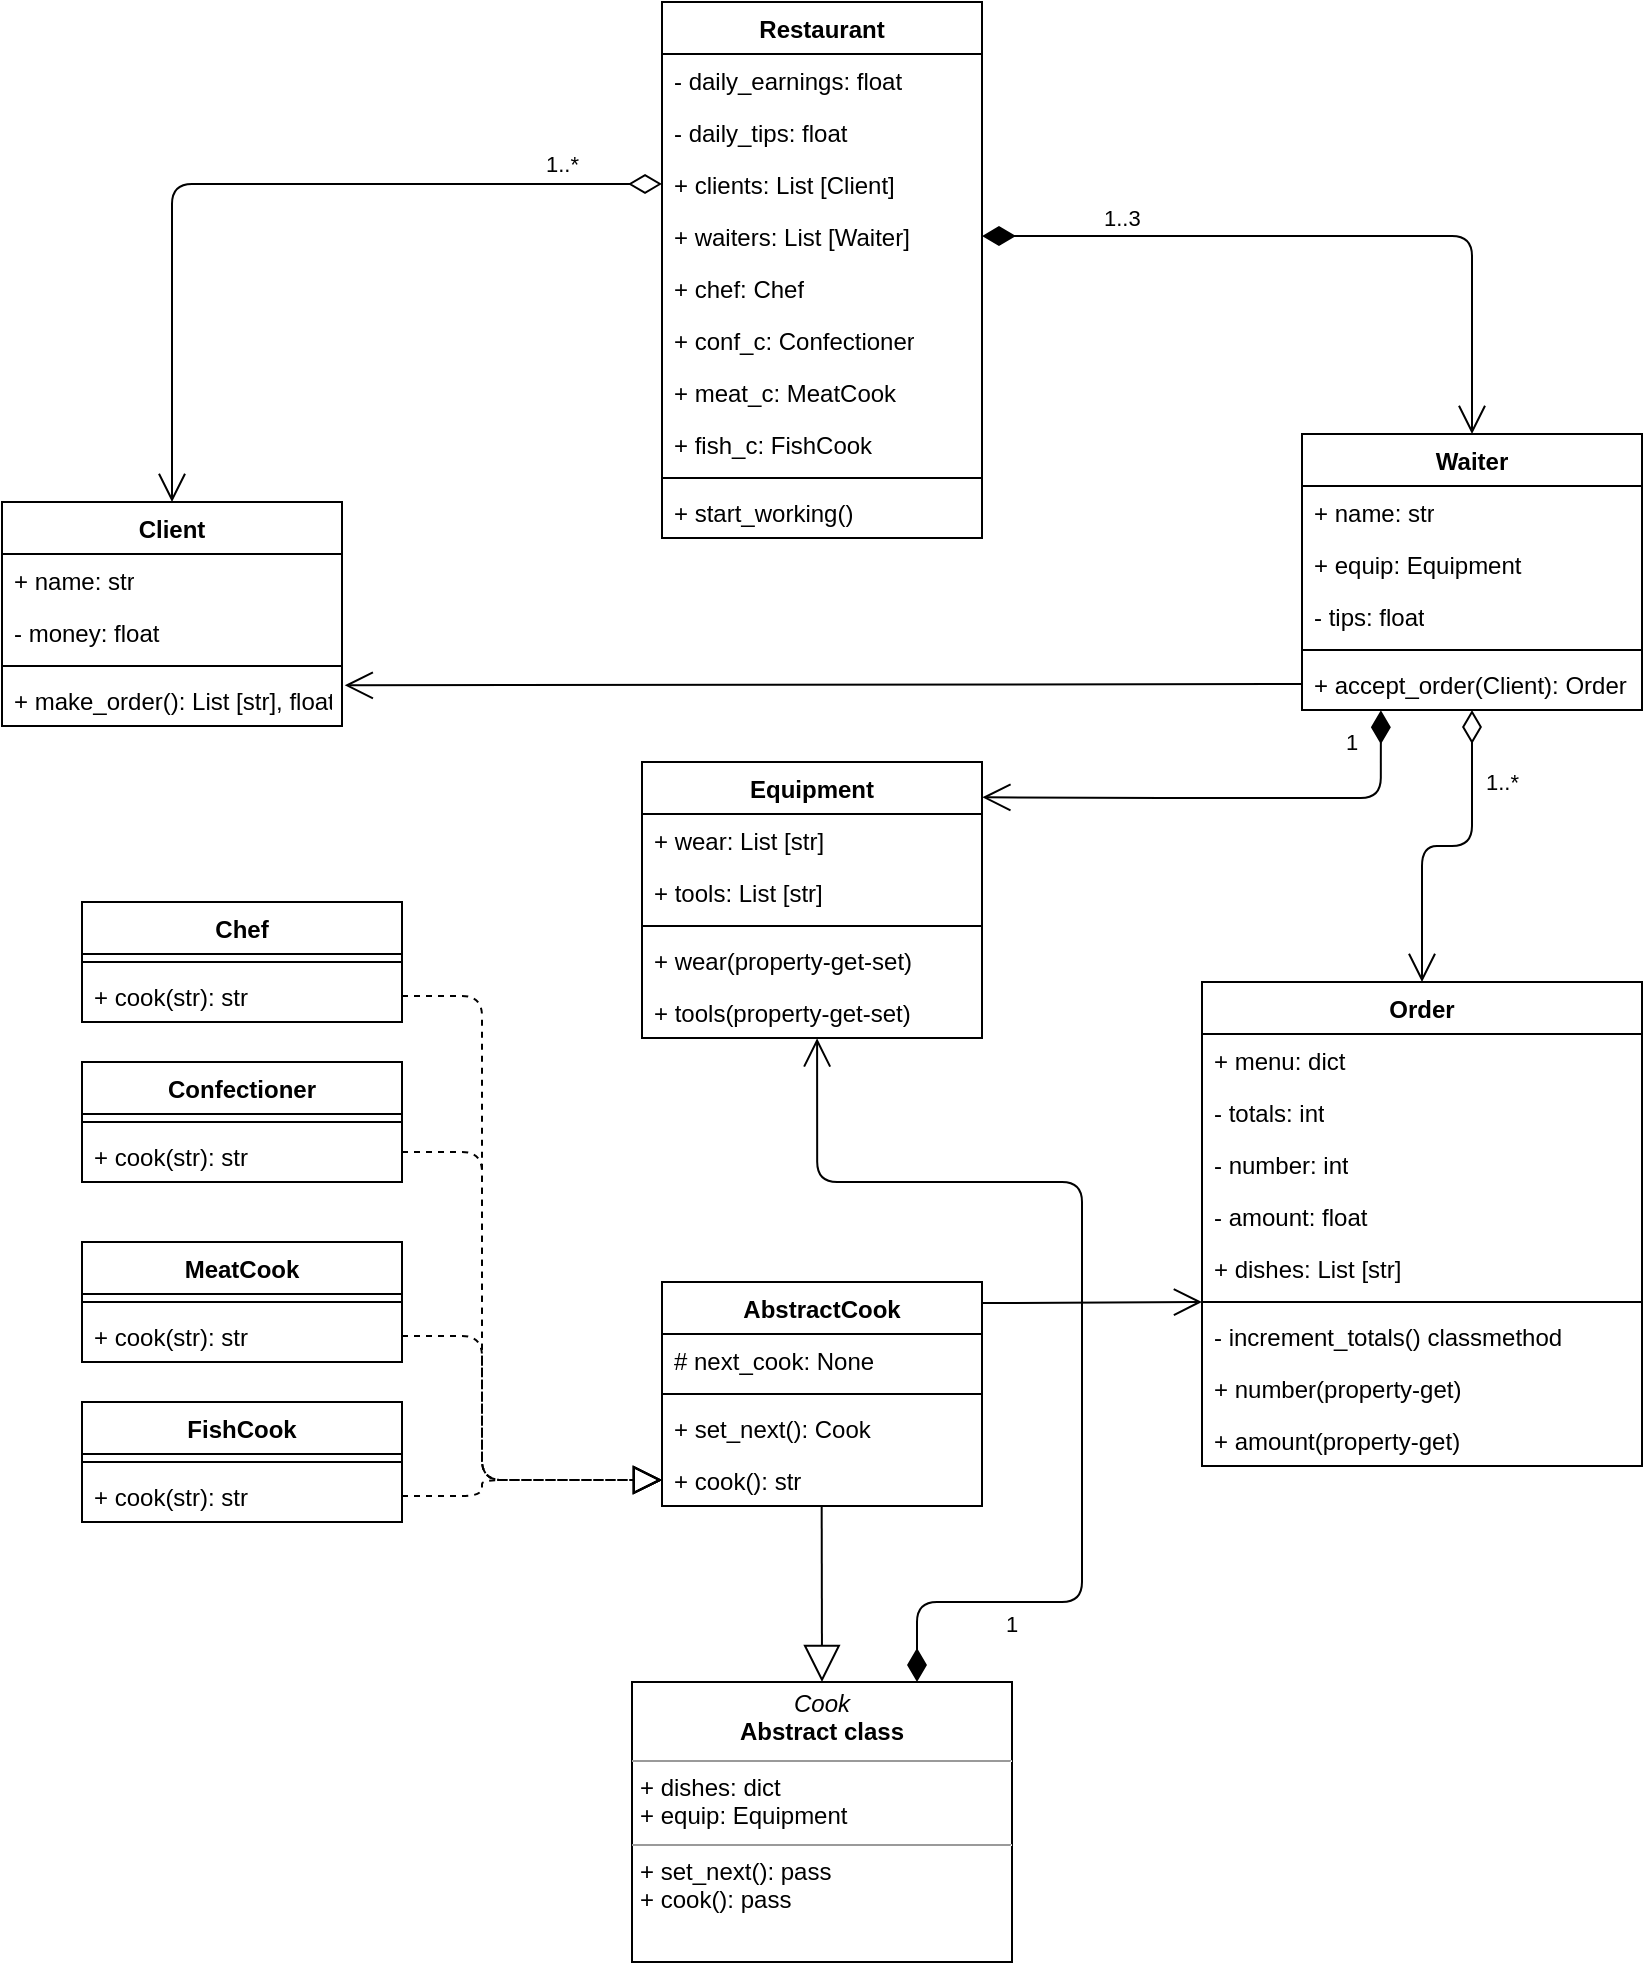<mxfile version="12.6.5" type="device"><diagram name="Page-1" id="c4acf3e9-155e-7222-9cf6-157b1a14988f"><mxGraphModel dx="937" dy="560" grid="1" gridSize="10" guides="1" tooltips="1" connect="1" arrows="1" fold="1" page="1" pageScale="1" pageWidth="850" pageHeight="1100" background="#ffffff" math="0" shadow="0"><root><mxCell id="0"/><mxCell id="1" parent="0"/><mxCell id="5d2195bd80daf111-10" value="&lt;p style=&quot;margin: 0px ; margin-top: 4px ; text-align: center&quot;&gt;&lt;i&gt;Cook&lt;/i&gt;&lt;br&gt;&lt;b&gt;Abstract class&lt;/b&gt;&lt;/p&gt;&lt;hr size=&quot;1&quot;&gt;&lt;p style=&quot;margin: 0px ; margin-left: 4px&quot;&gt;+ dishes: dict&lt;/p&gt;&lt;p style=&quot;margin: 0px ; margin-left: 4px&quot;&gt;+ equip: Equipment&lt;/p&gt;&lt;hr size=&quot;1&quot;&gt;&lt;p style=&quot;margin: 0px ; margin-left: 4px&quot;&gt;+ set_next(): pass&lt;/p&gt;&lt;p style=&quot;margin: 0px ; margin-left: 4px&quot;&gt;+ cook(): pass&lt;/p&gt;&lt;p style=&quot;margin: 0px ; margin-left: 4px&quot;&gt;&lt;br&gt;&lt;/p&gt;" style="verticalAlign=top;align=left;overflow=fill;fontSize=12;fontFamily=Helvetica;html=1;rounded=0;shadow=0;comic=0;labelBackgroundColor=none;strokeWidth=1" parent="1" vertex="1"><mxGeometry x="315" y="850" width="190" height="140" as="geometry"/></mxCell><mxCell id="DTFBv68jIetrH04XjiuX-27" value="Restaurant" style="swimlane;fontStyle=1;align=center;verticalAlign=top;childLayout=stackLayout;horizontal=1;startSize=26;horizontalStack=0;resizeParent=1;resizeParentMax=0;resizeLast=0;collapsible=1;marginBottom=0;" parent="1" vertex="1"><mxGeometry x="330" y="10" width="160" height="268" as="geometry"/></mxCell><mxCell id="17acba5748e5396b-21" value="- daily_earnings: float" style="text;html=1;strokeColor=none;fillColor=none;align=left;verticalAlign=top;spacingLeft=4;spacingRight=4;whiteSpace=wrap;overflow=hidden;rotatable=0;points=[[0,0.5],[1,0.5]];portConstraint=eastwest;" parent="DTFBv68jIetrH04XjiuX-27" vertex="1"><mxGeometry y="26" width="160" height="26" as="geometry"/></mxCell><mxCell id="17acba5748e5396b-24" value="- daily_tips: float" style="text;html=1;strokeColor=none;fillColor=none;align=left;verticalAlign=top;spacingLeft=4;spacingRight=4;whiteSpace=wrap;overflow=hidden;rotatable=0;points=[[0,0.5],[1,0.5]];portConstraint=eastwest;" parent="DTFBv68jIetrH04XjiuX-27" vertex="1"><mxGeometry y="52" width="160" height="26" as="geometry"/></mxCell><mxCell id="7SMnW-3yY9mrG8ayVzgt-16" value="+ clients: List [Client]" style="text;html=1;strokeColor=none;fillColor=none;align=left;verticalAlign=top;spacingLeft=4;spacingRight=4;whiteSpace=wrap;overflow=hidden;rotatable=0;points=[[0,0.5],[1,0.5]];portConstraint=eastwest;" parent="DTFBv68jIetrH04XjiuX-27" vertex="1"><mxGeometry y="78" width="160" height="26" as="geometry"/></mxCell><mxCell id="17acba5748e5396b-26" value="+ waiters: List [Waiter]" style="text;html=1;strokeColor=none;fillColor=none;align=left;verticalAlign=top;spacingLeft=4;spacingRight=4;whiteSpace=wrap;overflow=hidden;rotatable=0;points=[[0,0.5],[1,0.5]];portConstraint=eastwest;" parent="DTFBv68jIetrH04XjiuX-27" vertex="1"><mxGeometry y="104" width="160" height="26" as="geometry"/></mxCell><mxCell id="mvDYSAn0GNnwZQqpaxTi-2" value="+ chef: Chef" style="text;html=1;strokeColor=none;fillColor=none;align=left;verticalAlign=top;spacingLeft=4;spacingRight=4;whiteSpace=wrap;overflow=hidden;rotatable=0;points=[[0,0.5],[1,0.5]];portConstraint=eastwest;" parent="DTFBv68jIetrH04XjiuX-27" vertex="1"><mxGeometry y="130" width="160" height="26" as="geometry"/></mxCell><mxCell id="mvDYSAn0GNnwZQqpaxTi-3" value="+ conf_c: Confectioner" style="text;html=1;strokeColor=none;fillColor=none;align=left;verticalAlign=top;spacingLeft=4;spacingRight=4;whiteSpace=wrap;overflow=hidden;rotatable=0;points=[[0,0.5],[1,0.5]];portConstraint=eastwest;" parent="DTFBv68jIetrH04XjiuX-27" vertex="1"><mxGeometry y="156" width="160" height="26" as="geometry"/></mxCell><mxCell id="mvDYSAn0GNnwZQqpaxTi-4" value="+ meat_c: MeatCook" style="text;html=1;strokeColor=none;fillColor=none;align=left;verticalAlign=top;spacingLeft=4;spacingRight=4;whiteSpace=wrap;overflow=hidden;rotatable=0;points=[[0,0.5],[1,0.5]];portConstraint=eastwest;" parent="DTFBv68jIetrH04XjiuX-27" vertex="1"><mxGeometry y="182" width="160" height="26" as="geometry"/></mxCell><mxCell id="mvDYSAn0GNnwZQqpaxTi-5" value="+ fish_c: FishCook" style="text;html=1;strokeColor=none;fillColor=none;align=left;verticalAlign=top;spacingLeft=4;spacingRight=4;whiteSpace=wrap;overflow=hidden;rotatable=0;points=[[0,0.5],[1,0.5]];portConstraint=eastwest;" parent="DTFBv68jIetrH04XjiuX-27" vertex="1"><mxGeometry y="208" width="160" height="26" as="geometry"/></mxCell><mxCell id="DTFBv68jIetrH04XjiuX-29" value="" style="line;strokeWidth=1;fillColor=none;align=left;verticalAlign=middle;spacingTop=-1;spacingLeft=3;spacingRight=3;rotatable=0;labelPosition=right;points=[];portConstraint=eastwest;" parent="DTFBv68jIetrH04XjiuX-27" vertex="1"><mxGeometry y="234" width="160" height="8" as="geometry"/></mxCell><mxCell id="DTFBv68jIetrH04XjiuX-30" value="+ start_working()" style="text;strokeColor=none;fillColor=none;align=left;verticalAlign=top;spacingLeft=4;spacingRight=4;overflow=hidden;rotatable=0;points=[[0,0.5],[1,0.5]];portConstraint=eastwest;" parent="DTFBv68jIetrH04XjiuX-27" vertex="1"><mxGeometry y="242" width="160" height="26" as="geometry"/></mxCell><mxCell id="DTFBv68jIetrH04XjiuX-48" value="Order" style="swimlane;fontStyle=1;align=center;verticalAlign=top;childLayout=stackLayout;horizontal=1;startSize=26;horizontalStack=0;resizeParent=1;resizeParentMax=0;resizeLast=0;collapsible=1;marginBottom=0;" parent="1" vertex="1"><mxGeometry x="600" y="500" width="220" height="242" as="geometry"><mxRectangle x="360" y="260" width="70" height="26" as="alternateBounds"/></mxGeometry></mxCell><mxCell id="DTFBv68jIetrH04XjiuX-49" value="+ menu: dict" style="text;html=1;strokeColor=none;fillColor=none;align=left;verticalAlign=top;spacingLeft=4;spacingRight=4;whiteSpace=wrap;overflow=hidden;rotatable=0;points=[[0,0.5],[1,0.5]];portConstraint=eastwest;" parent="DTFBv68jIetrH04XjiuX-48" vertex="1"><mxGeometry y="26" width="220" height="26" as="geometry"/></mxCell><mxCell id="mvDYSAn0GNnwZQqpaxTi-6" value="- totals: int" style="text;html=1;strokeColor=none;fillColor=none;align=left;verticalAlign=top;spacingLeft=4;spacingRight=4;whiteSpace=wrap;overflow=hidden;rotatable=0;points=[[0,0.5],[1,0.5]];portConstraint=eastwest;" parent="DTFBv68jIetrH04XjiuX-48" vertex="1"><mxGeometry y="52" width="220" height="26" as="geometry"/></mxCell><mxCell id="DTFBv68jIetrH04XjiuX-50" value="- number: int" style="text;html=1;strokeColor=none;fillColor=none;align=left;verticalAlign=top;spacingLeft=4;spacingRight=4;whiteSpace=wrap;overflow=hidden;rotatable=0;points=[[0,0.5],[1,0.5]];portConstraint=eastwest;" parent="DTFBv68jIetrH04XjiuX-48" vertex="1"><mxGeometry y="78" width="220" height="26" as="geometry"/></mxCell><mxCell id="mvDYSAn0GNnwZQqpaxTi-7" value="- amount: float" style="text;html=1;strokeColor=none;fillColor=none;align=left;verticalAlign=top;spacingLeft=4;spacingRight=4;whiteSpace=wrap;overflow=hidden;rotatable=0;points=[[0,0.5],[1,0.5]];portConstraint=eastwest;" parent="DTFBv68jIetrH04XjiuX-48" vertex="1"><mxGeometry y="104" width="220" height="26" as="geometry"/></mxCell><mxCell id="DTFBv68jIetrH04XjiuX-51" value="+ dishes: List [str]" style="text;html=1;strokeColor=none;fillColor=none;align=left;verticalAlign=top;spacingLeft=4;spacingRight=4;whiteSpace=wrap;overflow=hidden;rotatable=0;points=[[0,0.5],[1,0.5]];portConstraint=eastwest;" parent="DTFBv68jIetrH04XjiuX-48" vertex="1"><mxGeometry y="130" width="220" height="26" as="geometry"/></mxCell><mxCell id="DTFBv68jIetrH04XjiuX-52" value="" style="line;strokeWidth=1;fillColor=none;align=left;verticalAlign=middle;spacingTop=-1;spacingLeft=3;spacingRight=3;rotatable=0;labelPosition=right;points=[];portConstraint=eastwest;" parent="DTFBv68jIetrH04XjiuX-48" vertex="1"><mxGeometry y="156" width="220" height="8" as="geometry"/></mxCell><mxCell id="DTFBv68jIetrH04XjiuX-53" value="- increment_totals() classmethod" style="text;strokeColor=none;fillColor=none;align=left;verticalAlign=top;spacingLeft=4;spacingRight=4;overflow=hidden;rotatable=0;points=[[0,0.5],[1,0.5]];portConstraint=eastwest;" parent="DTFBv68jIetrH04XjiuX-48" vertex="1"><mxGeometry y="164" width="220" height="26" as="geometry"/></mxCell><mxCell id="mvDYSAn0GNnwZQqpaxTi-8" value="+ number(property-get)" style="text;strokeColor=none;fillColor=none;align=left;verticalAlign=top;spacingLeft=4;spacingRight=4;overflow=hidden;rotatable=0;points=[[0,0.5],[1,0.5]];portConstraint=eastwest;" parent="DTFBv68jIetrH04XjiuX-48" vertex="1"><mxGeometry y="190" width="220" height="26" as="geometry"/></mxCell><mxCell id="mvDYSAn0GNnwZQqpaxTi-11" value="+ amount(property-get)" style="text;strokeColor=none;fillColor=none;align=left;verticalAlign=top;spacingLeft=4;spacingRight=4;overflow=hidden;rotatable=0;points=[[0,0.5],[1,0.5]];portConstraint=eastwest;" parent="DTFBv68jIetrH04XjiuX-48" vertex="1"><mxGeometry y="216" width="220" height="26" as="geometry"/></mxCell><mxCell id="DTFBv68jIetrH04XjiuX-54" value="Waiter" style="swimlane;fontStyle=1;align=center;verticalAlign=top;childLayout=stackLayout;horizontal=1;startSize=26;horizontalStack=0;resizeParent=1;resizeParentMax=0;resizeLast=0;collapsible=1;marginBottom=0;" parent="1" vertex="1"><mxGeometry x="650" y="226" width="170" height="138" as="geometry"><mxRectangle x="600" y="200" width="70" height="26" as="alternateBounds"/></mxGeometry></mxCell><mxCell id="DTFBv68jIetrH04XjiuX-55" value="+ name: str" style="text;html=1;strokeColor=none;fillColor=none;align=left;verticalAlign=top;spacingLeft=4;spacingRight=4;whiteSpace=wrap;overflow=hidden;rotatable=0;points=[[0,0.5],[1,0.5]];portConstraint=eastwest;" parent="DTFBv68jIetrH04XjiuX-54" vertex="1"><mxGeometry y="26" width="170" height="26" as="geometry"/></mxCell><mxCell id="65S14l1vQo-DzPPQeasR-11" value="+ equip: Equipment" style="text;html=1;strokeColor=none;fillColor=none;align=left;verticalAlign=top;spacingLeft=4;spacingRight=4;whiteSpace=wrap;overflow=hidden;rotatable=0;points=[[0,0.5],[1,0.5]];portConstraint=eastwest;" vertex="1" parent="DTFBv68jIetrH04XjiuX-54"><mxGeometry y="52" width="170" height="26" as="geometry"/></mxCell><mxCell id="DTFBv68jIetrH04XjiuX-56" value="- tips: float" style="text;html=1;strokeColor=none;fillColor=none;align=left;verticalAlign=top;spacingLeft=4;spacingRight=4;whiteSpace=wrap;overflow=hidden;rotatable=0;points=[[0,0.5],[1,0.5]];portConstraint=eastwest;" parent="DTFBv68jIetrH04XjiuX-54" vertex="1"><mxGeometry y="78" width="170" height="26" as="geometry"/></mxCell><mxCell id="DTFBv68jIetrH04XjiuX-58" value="" style="line;strokeWidth=1;fillColor=none;align=left;verticalAlign=middle;spacingTop=-1;spacingLeft=3;spacingRight=3;rotatable=0;labelPosition=right;points=[];portConstraint=eastwest;" parent="DTFBv68jIetrH04XjiuX-54" vertex="1"><mxGeometry y="104" width="170" height="8" as="geometry"/></mxCell><mxCell id="DTFBv68jIetrH04XjiuX-59" value="+ accept_order(Client): Order" style="text;strokeColor=none;fillColor=none;align=left;verticalAlign=top;spacingLeft=4;spacingRight=4;overflow=hidden;rotatable=0;points=[[0,0.5],[1,0.5]];portConstraint=eastwest;" parent="DTFBv68jIetrH04XjiuX-54" vertex="1"><mxGeometry y="112" width="170" height="26" as="geometry"/></mxCell><mxCell id="DTFBv68jIetrH04XjiuX-60" value="Client" style="swimlane;fontStyle=1;align=center;verticalAlign=top;childLayout=stackLayout;horizontal=1;startSize=26;horizontalStack=0;resizeParent=1;resizeParentMax=0;resizeLast=0;collapsible=1;marginBottom=0;" parent="1" vertex="1"><mxGeometry y="260" width="170" height="112" as="geometry"><mxRectangle x="120" y="200" width="70" height="26" as="alternateBounds"/></mxGeometry></mxCell><mxCell id="DTFBv68jIetrH04XjiuX-61" value="+ name: str" style="text;html=1;strokeColor=none;fillColor=none;align=left;verticalAlign=top;spacingLeft=4;spacingRight=4;whiteSpace=wrap;overflow=hidden;rotatable=0;points=[[0,0.5],[1,0.5]];portConstraint=eastwest;" parent="DTFBv68jIetrH04XjiuX-60" vertex="1"><mxGeometry y="26" width="170" height="26" as="geometry"/></mxCell><mxCell id="7SMnW-3yY9mrG8ayVzgt-3" value="- money: float" style="text;html=1;strokeColor=none;fillColor=none;align=left;verticalAlign=top;spacingLeft=4;spacingRight=4;whiteSpace=wrap;overflow=hidden;rotatable=0;points=[[0,0.5],[1,0.5]];portConstraint=eastwest;" parent="DTFBv68jIetrH04XjiuX-60" vertex="1"><mxGeometry y="52" width="170" height="26" as="geometry"/></mxCell><mxCell id="DTFBv68jIetrH04XjiuX-64" value="" style="line;strokeWidth=1;fillColor=none;align=left;verticalAlign=middle;spacingTop=-1;spacingLeft=3;spacingRight=3;rotatable=0;labelPosition=right;points=[];portConstraint=eastwest;" parent="DTFBv68jIetrH04XjiuX-60" vertex="1"><mxGeometry y="78" width="170" height="8" as="geometry"/></mxCell><mxCell id="DTFBv68jIetrH04XjiuX-65" value="+ make_order(): List [str], float" style="text;strokeColor=none;fillColor=none;align=left;verticalAlign=top;spacingLeft=4;spacingRight=4;overflow=hidden;rotatable=0;points=[[0,0.5],[1,0.5]];portConstraint=eastwest;" parent="DTFBv68jIetrH04XjiuX-60" vertex="1"><mxGeometry y="86" width="170" height="26" as="geometry"/></mxCell><mxCell id="L1HA2YC8T2fDqDxwRUZR-10" value="Chef" style="swimlane;fontStyle=1;align=center;verticalAlign=top;childLayout=stackLayout;horizontal=1;startSize=26;horizontalStack=0;resizeParent=1;resizeParentMax=0;resizeLast=0;collapsible=1;marginBottom=0;" parent="1" vertex="1"><mxGeometry x="40" y="460" width="160" height="60" as="geometry"/></mxCell><mxCell id="L1HA2YC8T2fDqDxwRUZR-14" value="" style="line;strokeWidth=1;fillColor=none;align=left;verticalAlign=middle;spacingTop=-1;spacingLeft=3;spacingRight=3;rotatable=0;labelPosition=right;points=[];portConstraint=eastwest;" parent="L1HA2YC8T2fDqDxwRUZR-10" vertex="1"><mxGeometry y="26" width="160" height="8" as="geometry"/></mxCell><mxCell id="L1HA2YC8T2fDqDxwRUZR-15" value="+ cook(str): str" style="text;strokeColor=none;fillColor=none;align=left;verticalAlign=top;spacingLeft=4;spacingRight=4;overflow=hidden;rotatable=0;points=[[0,0.5],[1,0.5]];portConstraint=eastwest;" parent="L1HA2YC8T2fDqDxwRUZR-10" vertex="1"><mxGeometry y="34" width="160" height="26" as="geometry"/></mxCell><mxCell id="L1HA2YC8T2fDqDxwRUZR-16" value="Confectioner" style="swimlane;fontStyle=1;align=center;verticalAlign=top;childLayout=stackLayout;horizontal=1;startSize=26;horizontalStack=0;resizeParent=1;resizeParentMax=0;resizeLast=0;collapsible=1;marginBottom=0;" parent="1" vertex="1"><mxGeometry x="40" y="540" width="160" height="60" as="geometry"/></mxCell><mxCell id="L1HA2YC8T2fDqDxwRUZR-20" value="" style="line;strokeWidth=1;fillColor=none;align=left;verticalAlign=middle;spacingTop=-1;spacingLeft=3;spacingRight=3;rotatable=0;labelPosition=right;points=[];portConstraint=eastwest;" parent="L1HA2YC8T2fDqDxwRUZR-16" vertex="1"><mxGeometry y="26" width="160" height="8" as="geometry"/></mxCell><mxCell id="L1HA2YC8T2fDqDxwRUZR-21" value="+ cook(str): str" style="text;strokeColor=none;fillColor=none;align=left;verticalAlign=top;spacingLeft=4;spacingRight=4;overflow=hidden;rotatable=0;points=[[0,0.5],[1,0.5]];portConstraint=eastwest;" parent="L1HA2YC8T2fDqDxwRUZR-16" vertex="1"><mxGeometry y="34" width="160" height="26" as="geometry"/></mxCell><mxCell id="L1HA2YC8T2fDqDxwRUZR-22" value="MeatCook" style="swimlane;fontStyle=1;align=center;verticalAlign=top;childLayout=stackLayout;horizontal=1;startSize=26;horizontalStack=0;resizeParent=1;resizeParentMax=0;resizeLast=0;collapsible=1;marginBottom=0;" parent="1" vertex="1"><mxGeometry x="40" y="630" width="160" height="60" as="geometry"/></mxCell><mxCell id="L1HA2YC8T2fDqDxwRUZR-26" value="" style="line;strokeWidth=1;fillColor=none;align=left;verticalAlign=middle;spacingTop=-1;spacingLeft=3;spacingRight=3;rotatable=0;labelPosition=right;points=[];portConstraint=eastwest;" parent="L1HA2YC8T2fDqDxwRUZR-22" vertex="1"><mxGeometry y="26" width="160" height="8" as="geometry"/></mxCell><mxCell id="L1HA2YC8T2fDqDxwRUZR-27" value="+ cook(str): str" style="text;strokeColor=none;fillColor=none;align=left;verticalAlign=top;spacingLeft=4;spacingRight=4;overflow=hidden;rotatable=0;points=[[0,0.5],[1,0.5]];portConstraint=eastwest;" parent="L1HA2YC8T2fDqDxwRUZR-22" vertex="1"><mxGeometry y="34" width="160" height="26" as="geometry"/></mxCell><mxCell id="L1HA2YC8T2fDqDxwRUZR-28" value="FishCook" style="swimlane;fontStyle=1;align=center;verticalAlign=top;childLayout=stackLayout;horizontal=1;startSize=26;horizontalStack=0;resizeParent=1;resizeParentMax=0;resizeLast=0;collapsible=1;marginBottom=0;" parent="1" vertex="1"><mxGeometry x="40" y="710" width="160" height="60" as="geometry"/></mxCell><mxCell id="L1HA2YC8T2fDqDxwRUZR-32" value="" style="line;strokeWidth=1;fillColor=none;align=left;verticalAlign=middle;spacingTop=-1;spacingLeft=3;spacingRight=3;rotatable=0;labelPosition=right;points=[];portConstraint=eastwest;" parent="L1HA2YC8T2fDqDxwRUZR-28" vertex="1"><mxGeometry y="26" width="160" height="8" as="geometry"/></mxCell><mxCell id="L1HA2YC8T2fDqDxwRUZR-33" value="+ cook(str): str" style="text;strokeColor=none;fillColor=none;align=left;verticalAlign=top;spacingLeft=4;spacingRight=4;overflow=hidden;rotatable=0;points=[[0,0.5],[1,0.5]];portConstraint=eastwest;" parent="L1HA2YC8T2fDqDxwRUZR-28" vertex="1"><mxGeometry y="34" width="160" height="26" as="geometry"/></mxCell><mxCell id="mvDYSAn0GNnwZQqpaxTi-12" value="AbstractCook" style="swimlane;fontStyle=1;align=center;verticalAlign=top;childLayout=stackLayout;horizontal=1;startSize=26;horizontalStack=0;resizeParent=1;resizeParentMax=0;resizeLast=0;collapsible=1;marginBottom=0;" parent="1" vertex="1"><mxGeometry x="330" y="650" width="160" height="112" as="geometry"/></mxCell><mxCell id="mvDYSAn0GNnwZQqpaxTi-13" value="# next_cook: None" style="text;strokeColor=none;fillColor=none;align=left;verticalAlign=top;spacingLeft=4;spacingRight=4;overflow=hidden;rotatable=0;points=[[0,0.5],[1,0.5]];portConstraint=eastwest;" parent="mvDYSAn0GNnwZQqpaxTi-12" vertex="1"><mxGeometry y="26" width="160" height="26" as="geometry"/></mxCell><mxCell id="mvDYSAn0GNnwZQqpaxTi-14" value="" style="line;strokeWidth=1;fillColor=none;align=left;verticalAlign=middle;spacingTop=-1;spacingLeft=3;spacingRight=3;rotatable=0;labelPosition=right;points=[];portConstraint=eastwest;" parent="mvDYSAn0GNnwZQqpaxTi-12" vertex="1"><mxGeometry y="52" width="160" height="8" as="geometry"/></mxCell><mxCell id="mvDYSAn0GNnwZQqpaxTi-15" value="+ set_next(): Cook" style="text;strokeColor=none;fillColor=none;align=left;verticalAlign=top;spacingLeft=4;spacingRight=4;overflow=hidden;rotatable=0;points=[[0,0.5],[1,0.5]];portConstraint=eastwest;" parent="mvDYSAn0GNnwZQqpaxTi-12" vertex="1"><mxGeometry y="60" width="160" height="26" as="geometry"/></mxCell><mxCell id="mvDYSAn0GNnwZQqpaxTi-17" value="+ cook(): str" style="text;strokeColor=none;fillColor=none;align=left;verticalAlign=top;spacingLeft=4;spacingRight=4;overflow=hidden;rotatable=0;points=[[0,0.5],[1,0.5]];portConstraint=eastwest;" parent="mvDYSAn0GNnwZQqpaxTi-12" vertex="1"><mxGeometry y="86" width="160" height="26" as="geometry"/></mxCell><mxCell id="mvDYSAn0GNnwZQqpaxTi-22" value="" style="endArrow=open;endFill=1;endSize=12;html=1;entryX=1.008;entryY=0.218;entryDx=0;entryDy=0;exitX=0;exitY=0.5;exitDx=0;exitDy=0;entryPerimeter=0;" parent="1" source="DTFBv68jIetrH04XjiuX-59" target="DTFBv68jIetrH04XjiuX-65" edge="1"><mxGeometry width="160" relative="1" as="geometry"><mxPoint x="500" y="350" as="sourcePoint"/><mxPoint x="270" y="530" as="targetPoint"/></mxGeometry></mxCell><mxCell id="mvDYSAn0GNnwZQqpaxTi-36" value="" style="endArrow=block;dashed=1;endFill=0;endSize=12;html=1;entryX=0;entryY=0.5;entryDx=0;entryDy=0;exitX=1;exitY=0.5;exitDx=0;exitDy=0;" parent="1" source="L1HA2YC8T2fDqDxwRUZR-15" target="mvDYSAn0GNnwZQqpaxTi-17" edge="1"><mxGeometry width="160" relative="1" as="geometry"><mxPoint x="230" y="507" as="sourcePoint"/><mxPoint x="280" y="830" as="targetPoint"/><Array as="points"><mxPoint x="240" y="507"/><mxPoint x="240" y="630"/><mxPoint x="240" y="749"/></Array></mxGeometry></mxCell><mxCell id="mvDYSAn0GNnwZQqpaxTi-37" value="" style="endArrow=block;dashed=1;endFill=0;endSize=12;html=1;entryX=0;entryY=0.5;entryDx=0;entryDy=0;exitX=1;exitY=0.75;exitDx=0;exitDy=0;" parent="1" source="L1HA2YC8T2fDqDxwRUZR-16" target="mvDYSAn0GNnwZQqpaxTi-17" edge="1"><mxGeometry width="160" relative="1" as="geometry"><mxPoint x="130" y="840" as="sourcePoint"/><mxPoint x="290" y="840" as="targetPoint"/><Array as="points"><mxPoint x="240" y="585"/><mxPoint x="240" y="670"/><mxPoint x="240" y="749"/></Array></mxGeometry></mxCell><mxCell id="mvDYSAn0GNnwZQqpaxTi-38" value="" style="endArrow=block;dashed=1;endFill=0;endSize=12;html=1;exitX=1;exitY=0.5;exitDx=0;exitDy=0;entryX=0;entryY=0.5;entryDx=0;entryDy=0;" parent="1" source="L1HA2YC8T2fDqDxwRUZR-27" target="mvDYSAn0GNnwZQqpaxTi-17" edge="1"><mxGeometry width="160" relative="1" as="geometry"><mxPoint x="140" y="850" as="sourcePoint"/><mxPoint x="300" y="850" as="targetPoint"/><Array as="points"><mxPoint x="240" y="677"/><mxPoint x="240" y="700"/><mxPoint x="240" y="749"/></Array></mxGeometry></mxCell><mxCell id="mvDYSAn0GNnwZQqpaxTi-39" value="" style="endArrow=block;dashed=1;endFill=0;endSize=12;html=1;exitX=1;exitY=0.5;exitDx=0;exitDy=0;entryX=0;entryY=0.5;entryDx=0;entryDy=0;" parent="1" source="L1HA2YC8T2fDqDxwRUZR-33" target="mvDYSAn0GNnwZQqpaxTi-17" edge="1"><mxGeometry width="160" relative="1" as="geometry"><mxPoint x="210" y="687" as="sourcePoint"/><mxPoint x="340" y="759" as="targetPoint"/><Array as="points"><mxPoint x="240" y="757"/><mxPoint x="240" y="749"/></Array></mxGeometry></mxCell><mxCell id="mvDYSAn0GNnwZQqpaxTi-40" value="" style="endArrow=block;endSize=16;endFill=0;html=1;entryX=0.5;entryY=0;entryDx=0;entryDy=0;exitX=0.499;exitY=1.015;exitDx=0;exitDy=0;exitPerimeter=0;" parent="1" source="mvDYSAn0GNnwZQqpaxTi-17" target="5d2195bd80daf111-10" edge="1"><mxGeometry x="-0.142" y="-20" width="160" relative="1" as="geometry"><mxPoint x="400" y="820" as="sourcePoint"/><mxPoint x="340" y="800" as="targetPoint"/><mxPoint as="offset"/></mxGeometry></mxCell><mxCell id="mvDYSAn0GNnwZQqpaxTi-41" value="" style="endArrow=open;endFill=1;endSize=12;html=1;exitX=0.998;exitY=0.094;exitDx=0;exitDy=0;exitPerimeter=0;" parent="1" source="mvDYSAn0GNnwZQqpaxTi-12" edge="1"><mxGeometry width="160" relative="1" as="geometry"><mxPoint x="739.58" y="509.516" as="sourcePoint"/><mxPoint x="600" y="660" as="targetPoint"/><Array as="points"/></mxGeometry></mxCell><mxCell id="hzkf7GyXqPU69k8a8TK2-2" value="1..3" style="endArrow=open;html=1;endSize=12;startArrow=diamondThin;startSize=14;startFill=1;edgeStyle=orthogonalEdgeStyle;align=left;verticalAlign=bottom;entryX=0.5;entryY=0;entryDx=0;entryDy=0;exitX=1;exitY=0.5;exitDx=0;exitDy=0;" parent="1" source="17acba5748e5396b-26" target="DTFBv68jIetrH04XjiuX-54" edge="1"><mxGeometry x="-0.653" relative="1" as="geometry"><mxPoint x="340" y="111" as="sourcePoint"/><mxPoint x="95" y="270" as="targetPoint"/><mxPoint x="-1" as="offset"/></mxGeometry></mxCell><mxCell id="hzkf7GyXqPU69k8a8TK2-3" value="1..*" style="endArrow=open;html=1;endSize=12;startArrow=diamondThin;startSize=14;startFill=0;edgeStyle=orthogonalEdgeStyle;align=left;verticalAlign=bottom;exitX=0.5;exitY=1;exitDx=0;exitDy=0;entryX=0.5;entryY=0;entryDx=0;entryDy=0;" parent="1" source="DTFBv68jIetrH04XjiuX-54" target="DTFBv68jIetrH04XjiuX-48" edge="1"><mxGeometry x="-0.444" y="5" relative="1" as="geometry"><mxPoint x="490" y="420" as="sourcePoint"/><mxPoint x="650" y="420" as="targetPoint"/><mxPoint as="offset"/></mxGeometry></mxCell><mxCell id="65S14l1vQo-DzPPQeasR-1" value="1..*" style="endArrow=open;html=1;endSize=12;startArrow=diamondThin;startSize=14;startFill=0;edgeStyle=orthogonalEdgeStyle;align=left;verticalAlign=bottom;exitX=0;exitY=0.5;exitDx=0;exitDy=0;entryX=0.5;entryY=0;entryDx=0;entryDy=0;" edge="1" parent="1" source="7SMnW-3yY9mrG8ayVzgt-16" target="DTFBv68jIetrH04XjiuX-60"><mxGeometry x="-0.703" y="-1" relative="1" as="geometry"><mxPoint x="185" y="50" as="sourcePoint"/><mxPoint x="160" y="212" as="targetPoint"/><mxPoint as="offset"/></mxGeometry></mxCell><mxCell id="65S14l1vQo-DzPPQeasR-2" value="Equipment" style="swimlane;fontStyle=1;align=center;verticalAlign=top;childLayout=stackLayout;horizontal=1;startSize=26;horizontalStack=0;resizeParent=1;resizeParentMax=0;resizeLast=0;collapsible=1;marginBottom=0;" vertex="1" parent="1"><mxGeometry x="320" y="390" width="170" height="138" as="geometry"><mxRectangle x="120" y="200" width="70" height="26" as="alternateBounds"/></mxGeometry></mxCell><mxCell id="65S14l1vQo-DzPPQeasR-3" value="+ wear: List [str]" style="text;html=1;strokeColor=none;fillColor=none;align=left;verticalAlign=top;spacingLeft=4;spacingRight=4;whiteSpace=wrap;overflow=hidden;rotatable=0;points=[[0,0.5],[1,0.5]];portConstraint=eastwest;" vertex="1" parent="65S14l1vQo-DzPPQeasR-2"><mxGeometry y="26" width="170" height="26" as="geometry"/></mxCell><mxCell id="65S14l1vQo-DzPPQeasR-4" value="+ tools: List [str]" style="text;html=1;strokeColor=none;fillColor=none;align=left;verticalAlign=top;spacingLeft=4;spacingRight=4;whiteSpace=wrap;overflow=hidden;rotatable=0;points=[[0,0.5],[1,0.5]];portConstraint=eastwest;" vertex="1" parent="65S14l1vQo-DzPPQeasR-2"><mxGeometry y="52" width="170" height="26" as="geometry"/></mxCell><mxCell id="65S14l1vQo-DzPPQeasR-5" value="" style="line;strokeWidth=1;fillColor=none;align=left;verticalAlign=middle;spacingTop=-1;spacingLeft=3;spacingRight=3;rotatable=0;labelPosition=right;points=[];portConstraint=eastwest;" vertex="1" parent="65S14l1vQo-DzPPQeasR-2"><mxGeometry y="78" width="170" height="8" as="geometry"/></mxCell><mxCell id="65S14l1vQo-DzPPQeasR-6" value="+ wear(property-get-set)" style="text;strokeColor=none;fillColor=none;align=left;verticalAlign=top;spacingLeft=4;spacingRight=4;overflow=hidden;rotatable=0;points=[[0,0.5],[1,0.5]];portConstraint=eastwest;" vertex="1" parent="65S14l1vQo-DzPPQeasR-2"><mxGeometry y="86" width="170" height="26" as="geometry"/></mxCell><mxCell id="65S14l1vQo-DzPPQeasR-7" value="+ tools(property-get-set)" style="text;strokeColor=none;fillColor=none;align=left;verticalAlign=top;spacingLeft=4;spacingRight=4;overflow=hidden;rotatable=0;points=[[0,0.5],[1,0.5]];portConstraint=eastwest;" vertex="1" parent="65S14l1vQo-DzPPQeasR-2"><mxGeometry y="112" width="170" height="26" as="geometry"/></mxCell><mxCell id="65S14l1vQo-DzPPQeasR-8" value="1" style="endArrow=open;html=1;endSize=12;startArrow=diamondThin;startSize=14;startFill=1;edgeStyle=orthogonalEdgeStyle;align=left;verticalAlign=bottom;entryX=0.515;entryY=1.007;entryDx=0;entryDy=0;entryPerimeter=0;exitX=0.75;exitY=0;exitDx=0;exitDy=0;" edge="1" parent="1" source="5d2195bd80daf111-10" target="65S14l1vQo-DzPPQeasR-7"><mxGeometry x="-0.693" y="-20" relative="1" as="geometry"><mxPoint x="408" y="610" as="sourcePoint"/><mxPoint x="410" y="530" as="targetPoint"/><mxPoint as="offset"/><Array as="points"><mxPoint x="458" y="810"/><mxPoint x="540" y="810"/><mxPoint x="540" y="600"/><mxPoint x="408" y="600"/></Array></mxGeometry></mxCell><mxCell id="65S14l1vQo-DzPPQeasR-10" value="1" style="endArrow=open;html=1;endSize=12;startArrow=diamondThin;startSize=14;startFill=1;edgeStyle=orthogonalEdgeStyle;align=left;verticalAlign=bottom;entryX=1.001;entryY=0.128;entryDx=0;entryDy=0;entryPerimeter=0;exitX=0.232;exitY=1.006;exitDx=0;exitDy=0;exitPerimeter=0;" edge="1" parent="1" source="DTFBv68jIetrH04XjiuX-59" target="65S14l1vQo-DzPPQeasR-2"><mxGeometry x="-0.483" y="-19" relative="1" as="geometry"><mxPoint x="690" y="350" as="sourcePoint"/><mxPoint x="417.55" y="538.182" as="targetPoint"/><mxPoint as="offset"/><Array as="points"><mxPoint x="689" y="408"/><mxPoint x="590" y="408"/></Array></mxGeometry></mxCell></root></mxGraphModel></diagram></mxfile>